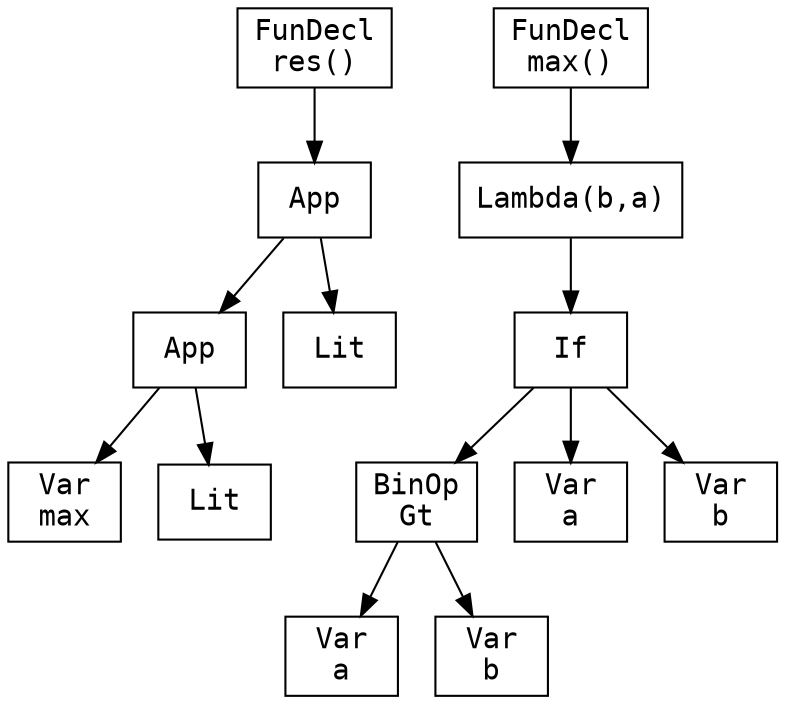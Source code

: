 digraph AST {
  node [shape=box, fontname="Courier"];
  decl0 [label="FunDecl
res()"];
  decl0_body [label="App"];
  decl0 -> decl0_body;
  decl0_body_fun [label="App"];
  decl0_body -> decl0_body_fun;
  decl0_body_fun_fun [label="Var
max"];
  decl0_body_fun -> decl0_body_fun_fun;
  decl0_body_fun_arg [label="Lit"];
  decl0_body_fun -> decl0_body_fun_arg;
  decl0_body_arg [label="Lit"];
  decl0_body -> decl0_body_arg;
  decl1 [label="FunDecl
max()"];
  decl1_body [label="Lambda(b,a)"];
  decl1 -> decl1_body;
  decl1_body_body [label="If"];
  decl1_body -> decl1_body_body;
  decl1_body_body_cond [label="BinOp
Gt"];
  decl1_body_body -> decl1_body_body_cond;
  decl1_body_body_cond_l [label="Var
a"];
  decl1_body_body_cond -> decl1_body_body_cond_l;
  decl1_body_body_cond_r [label="Var
b"];
  decl1_body_body_cond -> decl1_body_body_cond_r;
  decl1_body_body_then [label="Var
a"];
  decl1_body_body -> decl1_body_body_then;
  decl1_body_body_else [label="Var
b"];
  decl1_body_body -> decl1_body_body_else;
}
